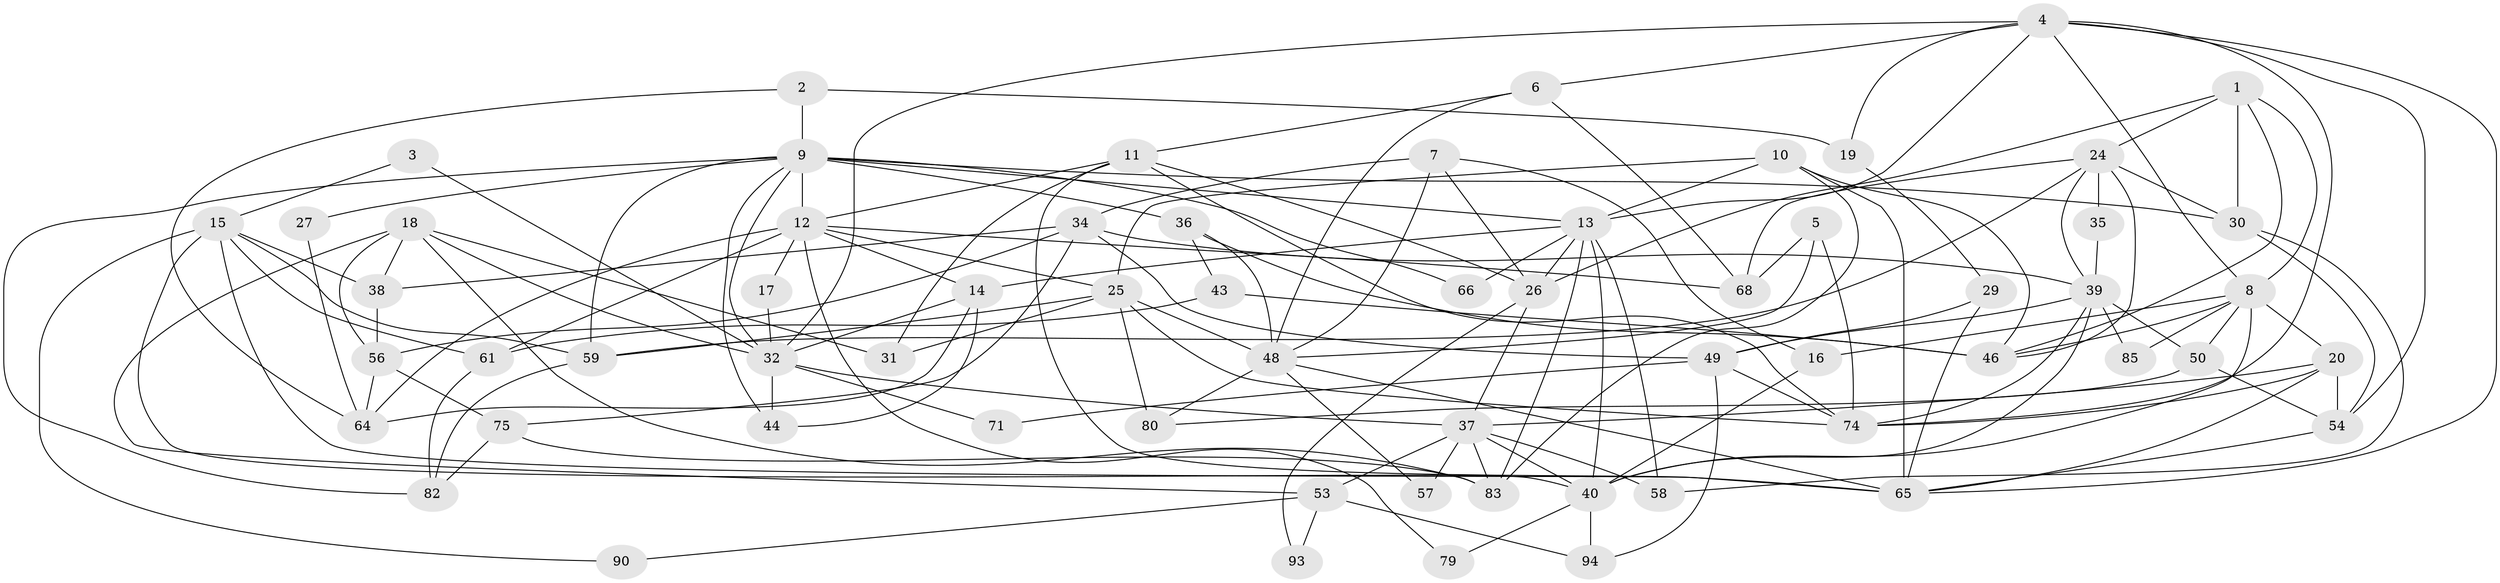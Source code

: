 // Generated by graph-tools (version 1.1) at 2025/52/02/27/25 19:52:05]
// undirected, 63 vertices, 152 edges
graph export_dot {
graph [start="1"]
  node [color=gray90,style=filled];
  1;
  2;
  3;
  4 [super="+78"];
  5;
  6;
  7;
  8 [super="+28"];
  9 [super="+95"];
  10 [super="+87"];
  11 [super="+47"];
  12 [super="+23"];
  13 [super="+41"];
  14 [super="+22"];
  15 [super="+21"];
  16 [super="+55"];
  17;
  18;
  19 [super="+45"];
  20;
  24 [super="+33"];
  25 [super="+62"];
  26 [super="+81"];
  27;
  29;
  30 [super="+76"];
  31 [super="+89"];
  32 [super="+42"];
  34 [super="+92"];
  35;
  36 [super="+88"];
  37 [super="+73"];
  38;
  39 [super="+70"];
  40 [super="+51"];
  43;
  44;
  46 [super="+69"];
  48 [super="+52"];
  49 [super="+97"];
  50 [super="+60"];
  53 [super="+84"];
  54 [super="+67"];
  56 [super="+72"];
  57;
  58 [super="+63"];
  59;
  61 [super="+77"];
  64 [super="+96"];
  65 [super="+86"];
  66;
  68;
  71;
  74 [super="+91"];
  75;
  79;
  80;
  82;
  83;
  85;
  90;
  93;
  94;
  1 -- 26;
  1 -- 24;
  1 -- 46;
  1 -- 8;
  1 -- 30;
  2 -- 9;
  2 -- 19;
  2 -- 64;
  3 -- 32;
  3 -- 15;
  4 -- 32;
  4 -- 13;
  4 -- 8;
  4 -- 19;
  4 -- 65;
  4 -- 6;
  4 -- 54;
  4 -- 74;
  5 -- 74;
  5 -- 48;
  5 -- 68;
  6 -- 68;
  6 -- 11;
  6 -- 48;
  7 -- 48;
  7 -- 16;
  7 -- 34;
  7 -- 26;
  8 -- 40;
  8 -- 46;
  8 -- 50;
  8 -- 16;
  8 -- 20;
  8 -- 85;
  9 -- 30 [weight=2];
  9 -- 12;
  9 -- 13;
  9 -- 59;
  9 -- 82;
  9 -- 66;
  9 -- 36;
  9 -- 44;
  9 -- 27;
  9 -- 32;
  10 -- 13;
  10 -- 65;
  10 -- 25;
  10 -- 83;
  10 -- 46;
  11 -- 12;
  11 -- 26;
  11 -- 65;
  11 -- 74;
  11 -- 31;
  12 -- 17;
  12 -- 68;
  12 -- 25;
  12 -- 14;
  12 -- 79;
  12 -- 64;
  12 -- 61;
  13 -- 83;
  13 -- 14;
  13 -- 40;
  13 -- 66;
  13 -- 26;
  13 -- 58;
  14 -- 32;
  14 -- 64;
  14 -- 44;
  15 -- 40;
  15 -- 38;
  15 -- 61;
  15 -- 90;
  15 -- 59;
  15 -- 65 [weight=2];
  16 -- 40;
  17 -- 32;
  18 -- 38;
  18 -- 31;
  18 -- 53;
  18 -- 83;
  18 -- 56;
  18 -- 32;
  19 -- 29;
  20 -- 54;
  20 -- 65;
  20 -- 37;
  20 -- 74;
  24 -- 30;
  24 -- 59;
  24 -- 68;
  24 -- 35;
  24 -- 39;
  24 -- 46;
  25 -- 59;
  25 -- 31;
  25 -- 74;
  25 -- 80 [weight=2];
  25 -- 48;
  26 -- 93;
  26 -- 37;
  27 -- 64;
  29 -- 49;
  29 -- 65;
  30 -- 58;
  30 -- 54;
  32 -- 71;
  32 -- 44;
  32 -- 37;
  34 -- 75;
  34 -- 56;
  34 -- 38;
  34 -- 49;
  34 -- 39;
  35 -- 39;
  36 -- 48;
  36 -- 43;
  36 -- 46;
  37 -- 83;
  37 -- 57;
  37 -- 58 [weight=2];
  37 -- 40;
  37 -- 53;
  38 -- 56;
  39 -- 85;
  39 -- 40;
  39 -- 50;
  39 -- 49;
  39 -- 74;
  40 -- 79;
  40 -- 94;
  43 -- 46;
  43 -- 61;
  48 -- 65;
  48 -- 80;
  48 -- 57;
  49 -- 74;
  49 -- 71;
  49 -- 94;
  50 -- 80;
  50 -- 54;
  53 -- 90;
  53 -- 93;
  53 -- 94;
  54 -- 65;
  56 -- 64;
  56 -- 75;
  59 -- 82;
  61 -- 82;
  75 -- 82;
  75 -- 83;
}

